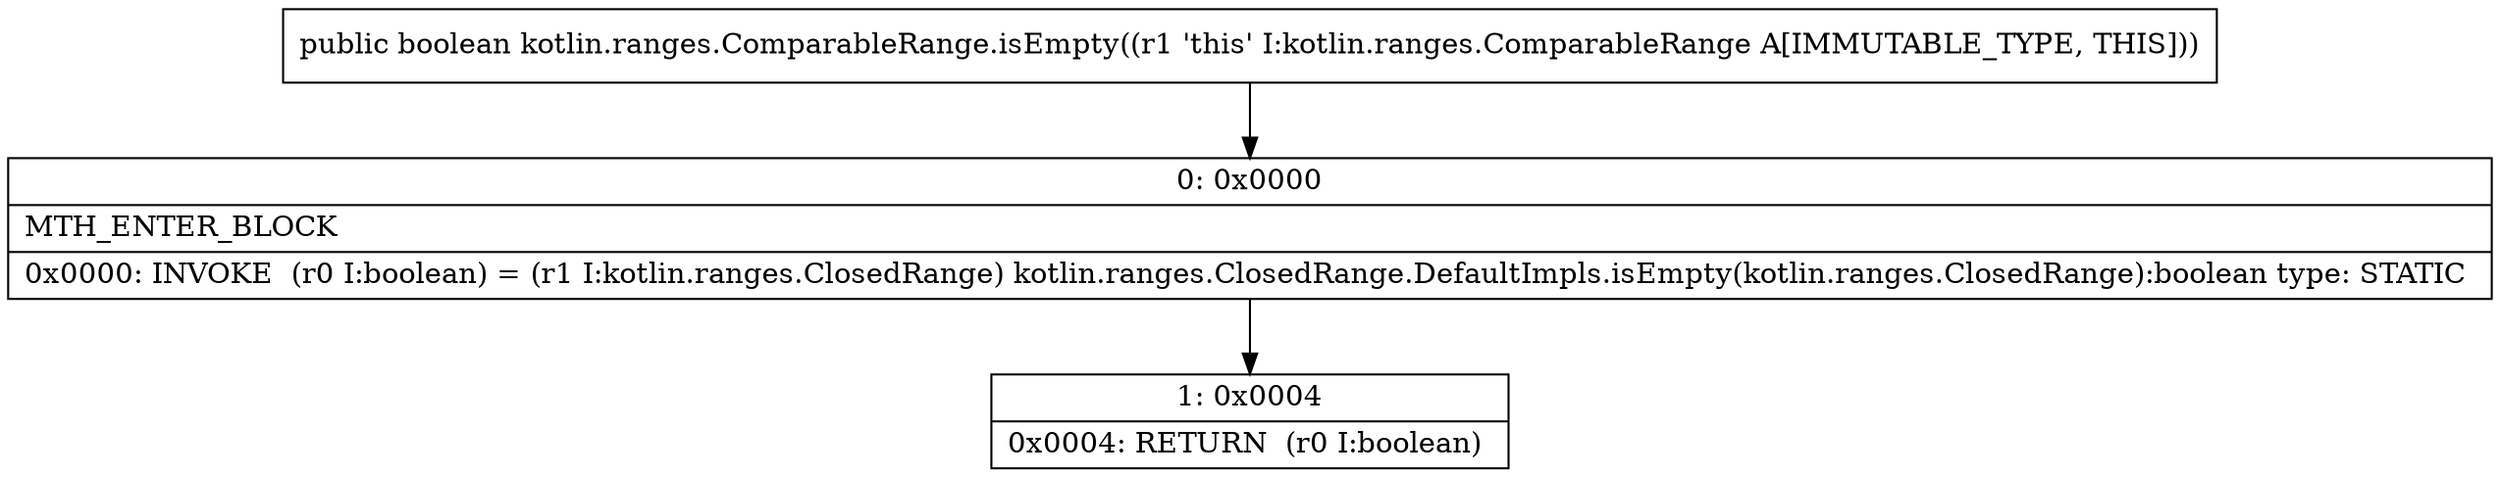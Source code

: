 digraph "CFG forkotlin.ranges.ComparableRange.isEmpty()Z" {
Node_0 [shape=record,label="{0\:\ 0x0000|MTH_ENTER_BLOCK\l|0x0000: INVOKE  (r0 I:boolean) = (r1 I:kotlin.ranges.ClosedRange) kotlin.ranges.ClosedRange.DefaultImpls.isEmpty(kotlin.ranges.ClosedRange):boolean type: STATIC \l}"];
Node_1 [shape=record,label="{1\:\ 0x0004|0x0004: RETURN  (r0 I:boolean) \l}"];
MethodNode[shape=record,label="{public boolean kotlin.ranges.ComparableRange.isEmpty((r1 'this' I:kotlin.ranges.ComparableRange A[IMMUTABLE_TYPE, THIS])) }"];
MethodNode -> Node_0;
Node_0 -> Node_1;
}

